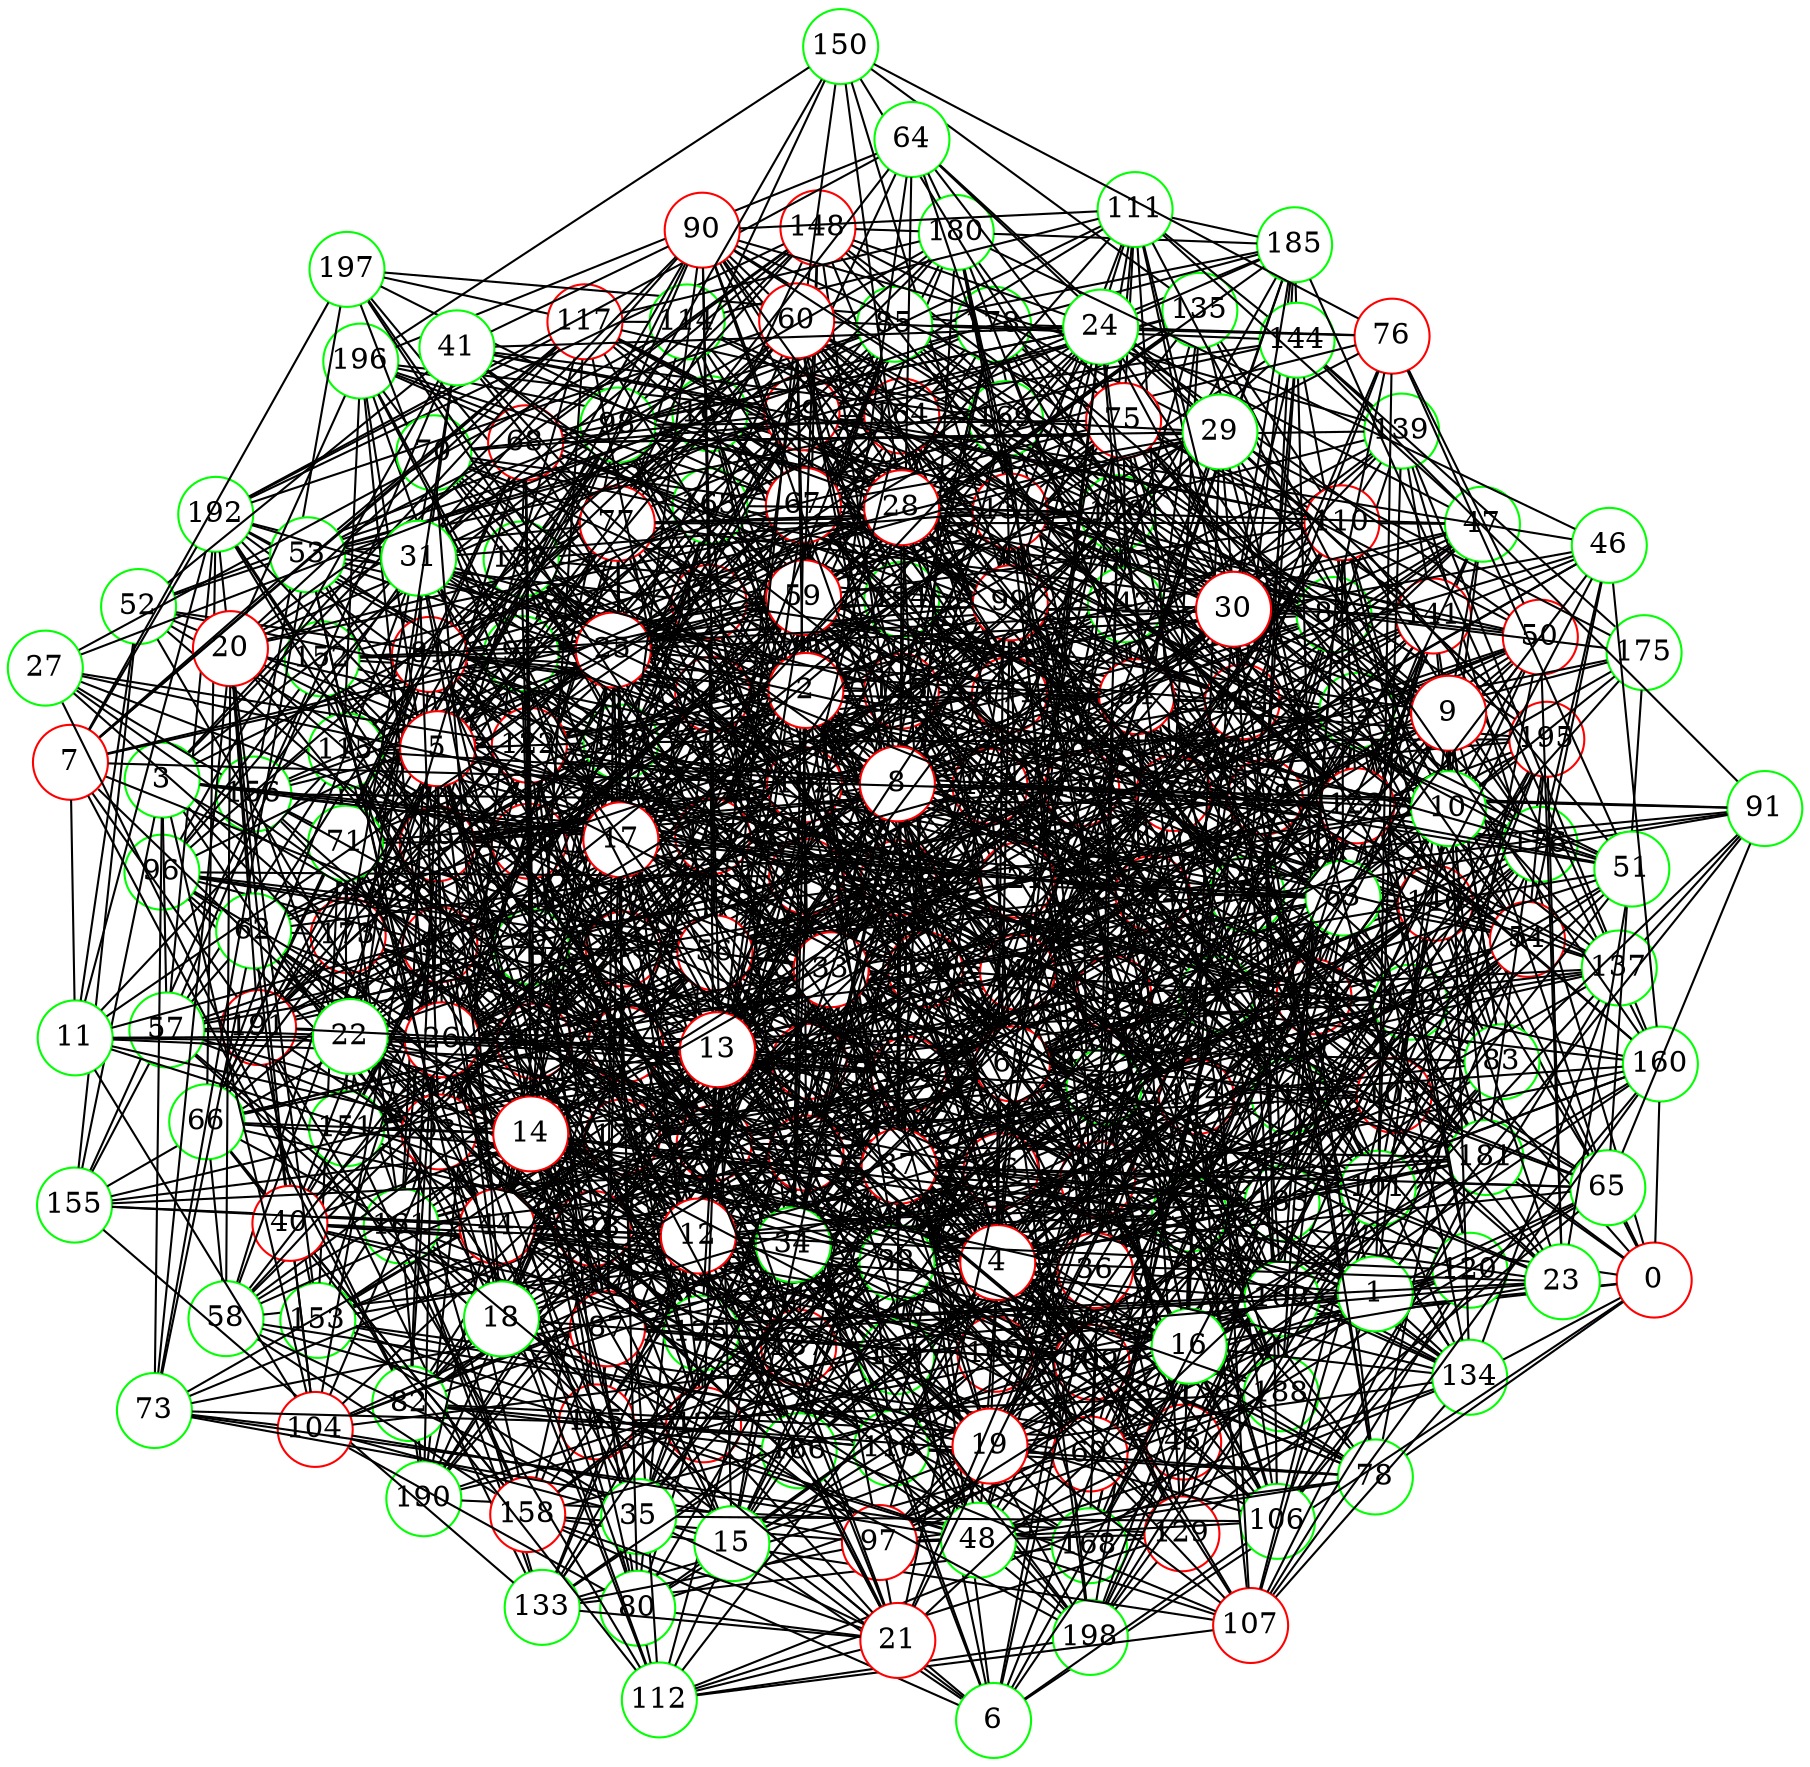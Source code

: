 graph {
graph ["layout"="fdp"]
node ["style"="filled","fillcolor"="white","fixedsize"="true","shape"="circle"]
"0" ["color"="red"]
"32" ["color"="green"]
"39" ["color"="green"]
"129" ["color"="red"]
"133" ["color"="green"]
"136" ["color"="red"]
"195" ["color"="red"]
"172" ["color"="red"]
"192" ["color"="green"]
"182" ["color"="red"]
"184" ["color"="red"]
"174" ["color"="red"]
"186" ["color"="red"]
"189" ["color"="green"]
"187" ["color"="red"]
"193" ["color"="red"]
"175" ["color"="green"]
"173" ["color"="red"]
"191" ["color"="red"]
"145" ["color"="red"]
"146" ["color"="red"]
"168" ["color"="green"]
"199" ["color"="red"]
"149" ["color"="red"]
"162" ["color"="red"]
"196" ["color"="green"]
"198" ["color"="green"]
"169" ["color"="green"]
"171" ["color"="red"]
"177" ["color"="red"]
"181" ["color"="green"]
"183" ["color"="green"]
"185" ["color"="green"]
"165" ["color"="red"]
"188" ["color"="green"]
"180" ["color"="green"]
"153" ["color"="green"]
"154" ["color"="green"]
"157" ["color"="red"]
"160" ["color"="green"]
"147" ["color"="green"]
"161" ["color"="green"]
"190" ["color"="green"]
"163" ["color"="green"]
"152" ["color"="green"]
"155" ["color"="green"]
"178" ["color"="green"]
"197" ["color"="green"]
"156" ["color"="green"]
"167" ["color"="green"]
"159" ["color"="green"]
"194" ["color"="green"]
"170" ["color"="green"]
"176" ["color"="green"]
"179" ["color"="red"]
"132" ["color"="red"]
"138" ["color"="green"]
"166" ["color"="green"]
"140" ["color"="red"]
"141" ["color"="red"]
"142" ["color"="green"]
"151" ["color"="green"]
"158" ["color"="red"]
"139" ["color"="green"]
"144" ["color"="green"]
"106" ["color"="green"]
"137" ["color"="green"]
"109" ["color"="red"]
"130" ["color"="green"]
"119" ["color"="red"]
"128" ["color"="red"]
"134" ["color"="green"]
"120" ["color"="green"]
"127" ["color"="red"]
"113" ["color"="red"]
"135" ["color"="green"]
"150" ["color"="green"]
"164" ["color"="red"]
"123" ["color"="red"]
"45" ["color"="red"]
"65" ["color"="green"]
"69" ["color"="red"]
"105" ["color"="red"]
"143" ["color"="red"]
"118" ["color"="green"]
"80" ["color"="green"]
"100" ["color"="red"]
"101" ["color"="green"]
"107" ["color"="red"]
"112" ["color"="green"]
"124" ["color"="red"]
"104" ["color"="red"]
"83" ["color"="green"]
"108" ["color"="green"]
"110" ["color"="red"]
"91" ["color"="green"]
"121" ["color"="red"]
"92" ["color"="red"]
"96" ["color"="green"]
"125" ["color"="green"]
"126" ["color"="red"]
"94" ["color"="red"]
"116" ["color"="green"]
"88" ["color"="green"]
"131" ["color"="red"]
"102" ["color"="red"]
"148" ["color"="red"]
"89" ["color"="red"]
"111" ["color"="green"]
"114" ["color"="green"]
"117" ["color"="red"]
"86" ["color"="red"]
"98" ["color"="green"]
"99" ["color"="red"]
"74" ["color"="green"]
"76" ["color"="red"]
"85" ["color"="green"]
"87" ["color"="red"]
"97" ["color"="red"]
"95" ["color"="green"]
"93" ["color"="red"]
"115" ["color"="green"]
"82" ["color"="green"]
"84" ["color"="red"]
"47" ["color"="green"]
"122" ["color"="red"]
"79" ["color"="red"]
"54" ["color"="red"]
"64" ["color"="green"]
"72" ["color"="green"]
"58" ["color"="green"]
"66" ["color"="green"]
"68" ["color"="red"]
"71" ["color"="green"]
"90" ["color"="red"]
"81" ["color"="red"]
"103" ["color"="red"]
"42" ["color"="red"]
"75" ["color"="red"]
"78" ["color"="green"]
"57" ["color"="green"]
"62" ["color"="green"]
"73" ["color"="green"]
"61" ["color"="red"]
"63" ["color"="green"]
"49" ["color"="red"]
"50" ["color"="red"]
"67" ["color"="red"]
"70" ["color"="green"]
"77" ["color"="red"]
"55" ["color"="red"]
"56" ["color"="red"]
"6" ["color"="green"]
"36" ["color"="red"]
"38" ["color"="green"]
"40" ["color"="red"]
"52" ["color"="green"]
"59" ["color"="red"]
"60" ["color"="red"]
"15" ["color"="green"]
"33" ["color"="red"]
"44" ["color"="red"]
"48" ["color"="green"]
"35" ["color"="green"]
"26" ["color"="red"]
"43" ["color"="red"]
"53" ["color"="green"]
"1" ["color"="green"]
"37" ["color"="red"]
"9" ["color"="red"]
"10" ["color"="green"]
"19" ["color"="red"]
"34" ["color"="green"]
"51" ["color"="green"]
"2" ["color"="red"]
"46" ["color"="green"]
"16" ["color"="green"]
"23" ["color"="green"]
"24" ["color"="green"]
"41" ["color"="green"]
"25" ["color"="red"]
"28" ["color"="red"]
"29" ["color"="green"]
"3" ["color"="green"]
"17" ["color"="red"]
"20" ["color"="red"]
"4" ["color"="red"]
"5" ["color"="red"]
"8" ["color"="red"]
"31" ["color"="green"]
"7" ["color"="red"]
"11" ["color"="green"]
"22" ["color"="green"]
"12" ["color"="red"]
"18" ["color"="green"]
"21" ["color"="red"]
"13" ["color"="red"]
"30" ["color"="red"]
"14" ["color"="red"]
"27" ["color"="green"]
"0" -- "32"
"0" -- "160"
"0" -- "130"
"0" -- "100"
"0" -- "132"
"0" -- "6"
"0" -- "134"
"0" -- "103"
"0" -- "43"
"0" -- "139"
"0" -- "78"
"0" -- "88"
"0" -- "159"
"32" -- "39"
"32" -- "42"
"32" -- "49"
"32" -- "177"
"32" -- "50"
"32" -- "83"
"32" -- "148"
"32" -- "117"
"32" -- "181"
"32" -- "118"
"32" -- "55"
"32" -- "119"
"32" -- "120"
"32" -- "184"
"32" -- "186"
"32" -- "126"
"39" -- "129"
"39" -- "132"
"39" -- "106"
"39" -- "172"
"39" -- "45"
"39" -- "47"
"39" -- "79"
"39" -- "143"
"39" -- "178"
"39" -- "54"
"39" -- "58"
"39" -- "127"
"129" -- "133"
"129" -- "198"
"129" -- "170"
"129" -- "174"
"129" -- "179"
"129" -- "186"
"129" -- "190"
"133" -- "136"
"133" -- "173"
"133" -- "145"
"133" -- "155"
"133" -- "156"
"133" -- "188"
"133" -- "159"
"133" -- "191"
"136" -- "195"
"136" -- "172"
"136" -- "174"
"136" -- "175"
"136" -- "184"
"172" -- "192"
"172" -- "182"
"182" -- "184"
"174" -- "186"
"174" -- "187"
"174" -- "189"
"186" -- "189"
"189" -- "192"
"189" -- "195"
"187" -- "193"
"187" -- "189"
"173" -- "191"
"145" -- "192"
"145" -- "146"
"145" -- "147"
"145" -- "152"
"145" -- "162"
"145" -- "178"
"145" -- "182"
"145" -- "188"
"145" -- "189"
"146" -- "168"
"146" -- "149"
"146" -- "184"
"146" -- "154"
"146" -- "186"
"146" -- "157"
"168" -- "199"
"168" -- "186"
"149" -- "162"
"149" -- "165"
"149" -- "174"
"149" -- "180"
"149" -- "153"
"162" -- "196"
"162" -- "198"
"162" -- "169"
"162" -- "177"
"162" -- "181"
"162" -- "185"
"169" -- "193"
"169" -- "171"
"171" -- "195"
"171" -- "189"
"177" -- "191"
"181" -- "195"
"181" -- "183"
"181" -- "186"
"183" -- "195"
"183" -- "198"
"183" -- "199"
"185" -- "199"
"185" -- "186"
"165" -- "188"
"180" -- "185"
"153" -- "196"
"153" -- "172"
"153" -- "184"
"153" -- "191"
"154" -- "181"
"154" -- "182"
"154" -- "188"
"157" -- "160"
"157" -- "165"
"157" -- "177"
"160" -- "162"
"160" -- "174"
"160" -- "183"
"147" -- "161"
"147" -- "162"
"147" -- "163"
"147" -- "168"
"147" -- "153"
"161" -- "171"
"161" -- "172"
"161" -- "190"
"190" -- "193"
"163" -- "173"
"163" -- "187"
"152" -- "161"
"152" -- "172"
"152" -- "182"
"152" -- "155"
"155" -- "172"
"178" -- "197"
"178" -- "181"
"178" -- "189"
"156" -- "197"
"156" -- "167"
"156" -- "187"
"167" -- "169"
"167" -- "171"
"167" -- "174"
"159" -- "194"
"194" -- "196"
"194" -- "199"
"170" -- "196"
"170" -- "176"
"170" -- "182"
"170" -- "186"
"176" -- "199"
"176" -- "177"
"179" -- "195"
"179" -- "197"
"179" -- "181"
"179" -- "187"
"132" -- "138"
"132" -- "139"
"132" -- "172"
"132" -- "141"
"132" -- "175"
"132" -- "185"
"132" -- "190"
"138" -- "193"
"138" -- "166"
"138" -- "170"
"138" -- "140"
"138" -- "174"
"138" -- "179"
"138" -- "185"
"138" -- "186"
"138" -- "157"
"138" -- "189"
"138" -- "190"
"138" -- "191"
"166" -- "171"
"166" -- "172"
"166" -- "174"
"166" -- "176"
"166" -- "182"
"166" -- "186"
"140" -- "194"
"140" -- "198"
"140" -- "141"
"140" -- "145"
"140" -- "151"
"140" -- "170"
"140" -- "177"
"140" -- "182"
"140" -- "189"
"141" -- "160"
"141" -- "163"
"141" -- "167"
"141" -- "142"
"141" -- "178"
"141" -- "181"
"141" -- "183"
"141" -- "186"
"142" -- "160"
"142" -- "165"
"142" -- "182"
"142" -- "152"
"151" -- "193"
"151" -- "184"
"151" -- "158"
"158" -- "161"
"158" -- "194"
"158" -- "179"
"139" -- "160"
"139" -- "141"
"139" -- "144"
"139" -- "177"
"139" -- "147"
"139" -- "157"
"144" -- "199"
"144" -- "175"
"144" -- "154"
"106" -- "160"
"106" -- "199"
"106" -- "137"
"106" -- "109"
"106" -- "113"
"106" -- "120"
"106" -- "184"
"137" -- "193"
"137" -- "194"
"137" -- "171"
"137" -- "172"
"137" -- "146"
"137" -- "184"
"137" -- "185"
"109" -- "161"
"109" -- "193"
"109" -- "130"
"109" -- "169"
"109" -- "172"
"109" -- "149"
"109" -- "119"
"109" -- "120"
"109" -- "189"
"130" -- "194"
"130" -- "198"
"130" -- "147"
"130" -- "179"
"130" -- "149"
"130" -- "182"
"119" -- "128"
"119" -- "161"
"119" -- "163"
"119" -- "132"
"119" -- "134"
"119" -- "167"
"119" -- "176"
"119" -- "180"
"119" -- "183"
"119" -- "188"
"128" -- "130"
"128" -- "166"
"128" -- "198"
"128" -- "173"
"128" -- "183"
"128" -- "155"
"128" -- "158"
"128" -- "190"
"134" -- "193"
"134" -- "137"
"134" -- "142"
"134" -- "179"
"134" -- "182"
"134" -- "183"
"134" -- "157"
"120" -- "144"
"120" -- "142"
"120" -- "127"
"127" -- "161"
"127" -- "165"
"127" -- "147"
"127" -- "184"
"127" -- "159"
"113" -- "128"
"113" -- "193"
"113" -- "194"
"113" -- "135"
"113" -- "199"
"113" -- "149"
"113" -- "151"
"113" -- "164"
"113" -- "170"
"113" -- "172"
"113" -- "181"
"113" -- "184"
"113" -- "123"
"135" -- "169"
"135" -- "145"
"135" -- "150"
"135" -- "184"
"135" -- "189"
"135" -- "159"
"150" -- "162"
"150" -- "196"
"164" -- "170"
"164" -- "171"
"164" -- "185"
"164" -- "188"
"164" -- "191"
"123" -- "132"
"123" -- "164"
"123" -- "134"
"123" -- "141"
"123" -- "178"
"123" -- "156"
"45" -- "65"
"45" -- "193"
"45" -- "195"
"45" -- "137"
"45" -- "74"
"45" -- "171"
"45" -- "108"
"45" -- "174"
"45" -- "82"
"45" -- "83"
"45" -- "121"
"45" -- "153"
"65" -- "129"
"65" -- "69"
"65" -- "105"
"65" -- "140"
"65" -- "175"
"65" -- "146"
"65" -- "86"
"65" -- "182"
"65" -- "91"
"69" -- "160"
"69" -- "167"
"69" -- "105"
"69" -- "80"
"69" -- "176"
"69" -- "116"
"69" -- "151"
"69" -- "88"
"69" -- "184"
"69" -- "157"
"69" -- "94"
"105" -- "164"
"105" -- "196"
"105" -- "109"
"105" -- "143"
"105" -- "113"
"105" -- "178"
"105" -- "180"
"105" -- "118"
"105" -- "182"
"143" -- "144"
"143" -- "177"
"143" -- "182"
"143" -- "151"
"143" -- "154"
"143" -- "191"
"118" -- "128"
"118" -- "163"
"118" -- "164"
"118" -- "198"
"118" -- "141"
"118" -- "119"
"80" -- "193"
"80" -- "100"
"80" -- "104"
"80" -- "105"
"80" -- "112"
"80" -- "83"
"80" -- "92"
"80" -- "126"
"100" -- "128"
"100" -- "101"
"100" -- "169"
"100" -- "147"
"100" -- "149"
"100" -- "118"
"100" -- "154"
"100" -- "190"
"101" -- "129"
"101" -- "195"
"101" -- "107"
"101" -- "140"
"101" -- "173"
"101" -- "176"
"101" -- "145"
"101" -- "154"
"107" -- "160"
"107" -- "134"
"107" -- "174"
"107" -- "112"
"107" -- "146"
"107" -- "147"
"107" -- "181"
"107" -- "120"
"107" -- "124"
"107" -- "157"
"107" -- "158"
"107" -- "159"
"112" -- "129"
"112" -- "134"
"112" -- "198"
"112" -- "172"
"112" -- "119"
"112" -- "124"
"112" -- "191"
"124" -- "194"
"124" -- "199"
"124" -- "170"
"124" -- "171"
"124" -- "174"
"124" -- "176"
"124" -- "146"
"124" -- "178"
"124" -- "152"
"104" -- "163"
"83" -- "132"
"83" -- "198"
"83" -- "169"
"83" -- "108"
"83" -- "141"
"83" -- "110"
"83" -- "174"
"83" -- "91"
"83" -- "187"
"83" -- "191"
"108" -- "130"
"108" -- "166"
"108" -- "140"
"108" -- "110"
"108" -- "174"
"108" -- "145"
"108" -- "179"
"108" -- "184"
"110" -- "135"
"110" -- "139"
"110" -- "140"
"110" -- "142"
"110" -- "176"
"110" -- "113"
"110" -- "146"
"110" -- "123"
"110" -- "127"
"91" -- "144"
"91" -- "132"
"91" -- "182"
"91" -- "199"
"91" -- "121"
"91" -- "137"
"121" -- "162"
"121" -- "146"
"121" -- "123"
"121" -- "156"
"121" -- "188"
"92" -- "96"
"92" -- "166"
"92" -- "105"
"92" -- "169"
"92" -- "142"
"92" -- "151"
"92" -- "153"
"92" -- "94"
"92" -- "191"
"96" -- "140"
"96" -- "143"
"96" -- "152"
"96" -- "125"
"96" -- "157"
"96" -- "159"
"125" -- "162"
"125" -- "133"
"125" -- "174"
"125" -- "146"
"125" -- "179"
"125" -- "126"
"125" -- "127"
"126" -- "129"
"126" -- "194"
"126" -- "196"
"126" -- "136"
"126" -- "142"
"126" -- "144"
"126" -- "179"
"126" -- "149"
"126" -- "187"
"94" -- "130"
"94" -- "166"
"94" -- "168"
"94" -- "105"
"94" -- "170"
"94" -- "173"
"94" -- "182"
"94" -- "154"
"94" -- "126"
"94" -- "190"
"94" -- "159"
"116" -- "165"
"116" -- "199"
"116" -- "141"
"116" -- "173"
"116" -- "176"
"116" -- "151"
"116" -- "120"
"116" -- "121"
"116" -- "191"
"88" -- "131"
"88" -- "102"
"88" -- "167"
"88" -- "175"
"88" -- "177"
"88" -- "148"
"88" -- "89"
"88" -- "188"
"131" -- "179"
"131" -- "180"
"131" -- "182"
"131" -- "188"
"102" -- "129"
"102" -- "143"
"102" -- "146"
"102" -- "148"
"102" -- "149"
"102" -- "154"
"102" -- "155"
"148" -- "192"
"148" -- "171"
"148" -- "175"
"148" -- "179"
"148" -- "180"
"89" -- "196"
"89" -- "135"
"89" -- "171"
"89" -- "110"
"89" -- "174"
"89" -- "111"
"89" -- "144"
"89" -- "180"
"89" -- "181"
"89" -- "154"
"89" -- "92"
"89" -- "191"
"111" -- "193"
"111" -- "162"
"111" -- "144"
"111" -- "113"
"111" -- "114"
"111" -- "149"
"111" -- "119"
"111" -- "121"
"111" -- "185"
"114" -- "161"
"114" -- "164"
"114" -- "117"
"114" -- "184"
"114" -- "138"
"114" -- "171"
"117" -- "192"
"117" -- "197"
"117" -- "199"
"117" -- "169"
"117" -- "171"
"117" -- "142"
"117" -- "176"
"117" -- "180"
"86" -- "98"
"86" -- "130"
"86" -- "102"
"86" -- "134"
"86" -- "199"
"86" -- "104"
"86" -- "106"
"86" -- "173"
"86" -- "175"
"86" -- "176"
"86" -- "146"
"86" -- "156"
"86" -- "158"
"98" -- "99"
"98" -- "131"
"98" -- "132"
"98" -- "136"
"98" -- "172"
"98" -- "148"
"98" -- "185"
"98" -- "126"
"99" -- "100"
"99" -- "101"
"99" -- "197"
"99" -- "167"
"99" -- "169"
"99" -- "138"
"99" -- "173"
"99" -- "111"
"99" -- "150"
"99" -- "121"
"99" -- "159"
"74" -- "130"
"74" -- "164"
"74" -- "168"
"74" -- "170"
"74" -- "76"
"74" -- "174"
"74" -- "179"
"74" -- "87"
"74" -- "186"
"74" -- "187"
"74" -- "93"
"74" -- "157"
"76" -- "178"
"76" -- "163"
"76" -- "85"
"76" -- "101"
"76" -- "150"
"76" -- "88"
"76" -- "184"
"85" -- "130"
"85" -- "195"
"85" -- "105"
"85" -- "177"
"85" -- "185"
"85" -- "123"
"85" -- "94"
"87" -- "96"
"87" -- "128"
"87" -- "97"
"87" -- "106"
"87" -- "171"
"87" -- "108"
"87" -- "109"
"87" -- "181"
"87" -- "189"
"87" -- "95"
"97" -- "129"
"97" -- "133"
"97" -- "166"
"97" -- "106"
"97" -- "108"
"97" -- "176"
"97" -- "181"
"97" -- "124"
"97" -- "188"
"97" -- "158"
"95" -- "194"
"95" -- "99"
"95" -- "163"
"95" -- "165"
"95" -- "170"
"95" -- "149"
"95" -- "182"
"95" -- "127"
"93" -- "128"
"93" -- "100"
"93" -- "196"
"93" -- "165"
"93" -- "168"
"93" -- "112"
"93" -- "115"
"93" -- "184"
"115" -- "128"
"115" -- "193"
"115" -- "131"
"115" -- "167"
"115" -- "199"
"115" -- "136"
"115" -- "171"
"115" -- "186"
"115" -- "125"
"82" -- "132"
"82" -- "102"
"82" -- "166"
"82" -- "136"
"82" -- "140"
"82" -- "172"
"82" -- "84"
"82" -- "116"
"82" -- "118"
"82" -- "92"
"82" -- "190"
"84" -- "130"
"84" -- "101"
"84" -- "145"
"84" -- "178"
"84" -- "147"
"84" -- "180"
"84" -- "118"
"84" -- "151"
"84" -- "185"
"84" -- "123"
"84" -- "159"
"47" -- "162"
"47" -- "136"
"47" -- "109"
"47" -- "110"
"47" -- "111"
"47" -- "113"
"47" -- "145"
"47" -- "146"
"47" -- "122"
"47" -- "94"
"122" -- "192"
"122" -- "197"
"122" -- "178"
"122" -- "151"
"122" -- "183"
"122" -- "184"
"122" -- "125"
"122" -- "126"
"122" -- "127"
"79" -- "192"
"79" -- "102"
"79" -- "166"
"79" -- "174"
"79" -- "83"
"79" -- "147"
"79" -- "179"
"79" -- "124"
"79" -- "93"
"79" -- "157"
"79" -- "159"
"54" -- "64"
"54" -- "97"
"54" -- "194"
"54" -- "131"
"54" -- "195"
"54" -- "165"
"54" -- "198"
"54" -- "135"
"54" -- "137"
"54" -- "106"
"54" -- "84"
"54" -- "119"
"54" -- "183"
"54" -- "122"
"54" -- "186"
"64" -- "192"
"64" -- "195"
"64" -- "180"
"64" -- "196"
"64" -- "72"
"64" -- "169"
"64" -- "141"
"64" -- "157"
"64" -- "79"
"72" -- "100"
"72" -- "198"
"72" -- "136"
"72" -- "138"
"72" -- "175"
"72" -- "116"
"72" -- "127"
"72" -- "191"
"58" -- "193"
"58" -- "66"
"58" -- "69"
"58" -- "165"
"58" -- "105"
"58" -- "81"
"58" -- "158"
"66" -- "192"
"66" -- "161"
"66" -- "98"
"66" -- "68"
"66" -- "173"
"66" -- "112"
"66" -- "81"
"66" -- "179"
"66" -- "149"
"66" -- "183"
"66" -- "158"
"68" -- "96"
"68" -- "162"
"68" -- "163"
"68" -- "71"
"68" -- "72"
"68" -- "138"
"68" -- "139"
"68" -- "147"
"68" -- "148"
"68" -- "85"
"71" -- "98"
"71" -- "195"
"71" -- "74"
"71" -- "109"
"71" -- "173"
"71" -- "112"
"71" -- "149"
"71" -- "151"
"71" -- "90"
"71" -- "94"
"71" -- "126"
"90" -- "194"
"90" -- "169"
"90" -- "139"
"90" -- "171"
"90" -- "173"
"90" -- "110"
"90" -- "111"
"90" -- "113"
"90" -- "177"
"90" -- "149"
"90" -- "152"
"90" -- "95"
"81" -- "161"
"81" -- "163"
"81" -- "102"
"81" -- "103"
"81" -- "143"
"81" -- "179"
"81" -- "84"
"81" -- "148"
"81" -- "180"
"81" -- "149"
"81" -- "122"
"103" -- "130"
"103" -- "195"
"103" -- "135"
"103" -- "137"
"103" -- "172"
"103" -- "145"
"103" -- "146"
"103" -- "118"
"103" -- "121"
"103" -- "187"
"103" -- "125"
"103" -- "157"
"103" -- "159"
"42" -- "192"
"42" -- "66"
"42" -- "68"
"42" -- "198"
"42" -- "72"
"42" -- "136"
"42" -- "75"
"42" -- "78"
"42" -- "79"
"42" -- "85"
"42" -- "156"
"42" -- "95"
"42" -- "165"
"42" -- "105"
"42" -- "57"
"42" -- "61"
"42" -- "125"
"42" -- "189"
"42" -- "190"
"42" -- "63"
"75" -- "98"
"75" -- "131"
"75" -- "136"
"75" -- "137"
"75" -- "108"
"75" -- "173"
"75" -- "142"
"75" -- "111"
"75" -- "176"
"75" -- "83"
"75" -- "121"
"75" -- "95"
"78" -- "97"
"78" -- "162"
"78" -- "165"
"78" -- "109"
"78" -- "116"
"78" -- "186"
"78" -- "124"
"57" -- "192"
"57" -- "165"
"57" -- "115"
"57" -- "121"
"57" -- "155"
"57" -- "93"
"57" -- "157"
"57" -- "62"
"57" -- "191"
"62" -- "99"
"62" -- "199"
"62" -- "104"
"62" -- "73"
"62" -- "76"
"62" -- "173"
"62" -- "81"
"62" -- "187"
"62" -- "124"
"62" -- "125"
"62" -- "126"
"73" -- "128"
"73" -- "97"
"73" -- "179"
"73" -- "104"
"73" -- "168"
"73" -- "127"
"61" -- "193"
"61" -- "132"
"61" -- "134"
"61" -- "198"
"61" -- "78"
"61" -- "146"
"61" -- "152"
"61" -- "92"
"61" -- "161"
"61" -- "98"
"61" -- "163"
"61" -- "164"
"61" -- "102"
"61" -- "103"
"61" -- "106"
"61" -- "114"
"61" -- "119"
"61" -- "185"
"61" -- "63"
"61" -- "127"
"63" -- "69"
"63" -- "136"
"63" -- "105"
"63" -- "74"
"63" -- "171"
"63" -- "110"
"63" -- "177"
"63" -- "179"
"63" -- "148"
"63" -- "182"
"63" -- "119"
"63" -- "151"
"63" -- "188"
"49" -- "192"
"49" -- "161"
"49" -- "162"
"49" -- "194"
"49" -- "132"
"49" -- "196"
"49" -- "102"
"49" -- "85"
"49" -- "117"
"49" -- "119"
"49" -- "88"
"49" -- "189"
"49" -- "94"
"49" -- "126"
"49" -- "190"
"49" -- "63"
"50" -- "98"
"50" -- "67"
"50" -- "100"
"50" -- "75"
"50" -- "76"
"50" -- "140"
"50" -- "77"
"50" -- "78"
"50" -- "79"
"50" -- "118"
"50" -- "119"
"50" -- "183"
"50" -- "184"
"67" -- "162"
"67" -- "164"
"67" -- "196"
"67" -- "70"
"67" -- "71"
"67" -- "169"
"67" -- "170"
"67" -- "115"
"67" -- "147"
"67" -- "116"
"67" -- "120"
"67" -- "90"
"67" -- "124"
"67" -- "189"
"70" -- "164"
"70" -- "77"
"70" -- "173"
"70" -- "142"
"70" -- "79"
"70" -- "146"
"70" -- "89"
"77" -- "131"
"77" -- "102"
"77" -- "170"
"77" -- "172"
"77" -- "173"
"77" -- "110"
"77" -- "179"
"77" -- "150"
"77" -- "183"
"77" -- "154"
"77" -- "93"
"77" -- "191"
"55" -- "160"
"55" -- "129"
"55" -- "162"
"55" -- "102"
"55" -- "134"
"55" -- "136"
"55" -- "169"
"55" -- "106"
"55" -- "170"
"55" -- "81"
"55" -- "145"
"55" -- "181"
"55" -- "56"
"55" -- "153"
"55" -- "124"
"55" -- "63"
"55" -- "95"
"56" -- "160"
"56" -- "101"
"56" -- "198"
"56" -- "105"
"56" -- "170"
"56" -- "141"
"56" -- "79"
"56" -- "177"
"56" -- "117"
"56" -- "150"
"56" -- "151"
"56" -- "58"
"56" -- "123"
"56" -- "92"
"56" -- "189"
"56" -- "94"
"56" -- "159"
"6" -- "36"
"6" -- "165"
"6" -- "38"
"6" -- "136"
"6" -- "106"
"6" -- "45"
"6" -- "15"
"6" -- "55"
"6" -- "183"
"6" -- "56"
"6" -- "57"
"6" -- "123"
"6" -- "189"
"6" -- "158"
"36" -- "160"
"36" -- "131"
"36" -- "102"
"36" -- "42"
"36" -- "175"
"36" -- "113"
"36" -- "179"
"36" -- "54"
"36" -- "118"
"36" -- "88"
"36" -- "121"
"36" -- "92"
"36" -- "93"
"36" -- "190"
"38" -- "65"
"38" -- "129"
"38" -- "162"
"38" -- "103"
"38" -- "40"
"38" -- "136"
"38" -- "73"
"38" -- "45"
"38" -- "173"
"38" -- "50"
"38" -- "52"
"38" -- "84"
"38" -- "149"
"38" -- "54"
"38" -- "86"
"38" -- "184"
"38" -- "59"
"40" -- "192"
"40" -- "104"
"40" -- "108"
"40" -- "143"
"40" -- "49"
"40" -- "89"
"40" -- "154"
"40" -- "92"
"40" -- "125"
"40" -- "158"
"40" -- "159"
"52" -- "178"
"52" -- "132"
"52" -- "85"
"52" -- "149"
"52" -- "56"
"52" -- "155"
"52" -- "157"
"59" -- "130"
"59" -- "135"
"59" -- "168"
"59" -- "106"
"59" -- "171"
"59" -- "110"
"59" -- "81"
"59" -- "84"
"59" -- "148"
"59" -- "185"
"59" -- "60"
"59" -- "92"
"59" -- "156"
"59" -- "125"
"59" -- "189"
"60" -- "96"
"60" -- "192"
"60" -- "193"
"60" -- "137"
"60" -- "170"
"60" -- "77"
"60" -- "144"
"60" -- "145"
"60" -- "115"
"60" -- "147"
"60" -- "179"
"60" -- "84"
"60" -- "88"
"60" -- "90"
"60" -- "154"
"60" -- "123"
"60" -- "189"
"60" -- "63"
"60" -- "95"
"15" -- "33"
"15" -- "161"
"15" -- "35"
"15" -- "100"
"15" -- "38"
"15" -- "42"
"15" -- "140"
"15" -- "109"
"15" -- "177"
"15" -- "115"
"15" -- "120"
"15" -- "184"
"15" -- "26"
"33" -- "96"
"33" -- "66"
"33" -- "68"
"33" -- "69"
"33" -- "70"
"33" -- "74"
"33" -- "107"
"33" -- "44"
"33" -- "108"
"33" -- "77"
"33" -- "79"
"33" -- "50"
"33" -- "178"
"33" -- "181"
"33" -- "121"
"33" -- "91"
"44" -- "193"
"44" -- "163"
"44" -- "168"
"44" -- "137"
"44" -- "109"
"44" -- "143"
"44" -- "48"
"44" -- "81"
"44" -- "52"
"44" -- "149"
"44" -- "55"
"44" -- "184"
"44" -- "92"
"44" -- "189"
"44" -- "62"
"44" -- "159"
"48" -- "130"
"48" -- "165"
"48" -- "134"
"48" -- "104"
"48" -- "136"
"48" -- "107"
"48" -- "77"
"48" -- "78"
"48" -- "113"
"48" -- "55"
"48" -- "56"
"48" -- "153"
"48" -- "188"
"48" -- "61"
"35" -- "104"
"35" -- "106"
"35" -- "140"
"35" -- "79"
"35" -- "113"
"35" -- "179"
"35" -- "153"
"35" -- "58"
"35" -- "154"
"35" -- "93"
"26" -- "128"
"26" -- "193"
"26" -- "132"
"26" -- "71"
"26" -- "140"
"26" -- "142"
"26" -- "79"
"26" -- "143"
"26" -- "80"
"26" -- "148"
"26" -- "149"
"26" -- "152"
"26" -- "89"
"26" -- "96"
"26" -- "33"
"26" -- "35"
"26" -- "99"
"26" -- "169"
"26" -- "42"
"26" -- "43"
"26" -- "172"
"26" -- "48"
"26" -- "58"
"26" -- "122"
"43" -- "130"
"43" -- "67"
"43" -- "139"
"43" -- "45"
"43" -- "173"
"43" -- "174"
"43" -- "48"
"43" -- "177"
"43" -- "53"
"43" -- "181"
"43" -- "183"
"43" -- "152"
"43" -- "122"
"43" -- "60"
"43" -- "188"
"43" -- "191"
"53" -- "68"
"53" -- "135"
"53" -- "72"
"53" -- "73"
"53" -- "77"
"53" -- "144"
"53" -- "145"
"53" -- "177"
"53" -- "117"
"53" -- "149"
"53" -- "89"
"53" -- "93"
"53" -- "157"
"53" -- "158"
"1" -- "65"
"1" -- "97"
"1" -- "36"
"1" -- "37"
"1" -- "104"
"1" -- "168"
"1" -- "9"
"1" -- "75"
"1" -- "139"
"1" -- "49"
"1" -- "179"
"1" -- "181"
"1" -- "122"
"1" -- "91"
"1" -- "125"
"37" -- "65"
"37" -- "136"
"37" -- "74"
"37" -- "78"
"37" -- "80"
"37" -- "147"
"37" -- "154"
"37" -- "155"
"37" -- "95"
"37" -- "159"
"37" -- "161"
"37" -- "100"
"37" -- "167"
"37" -- "104"
"37" -- "108"
"37" -- "109"
"37" -- "110"
"37" -- "49"
"37" -- "113"
"37" -- "180"
"37" -- "54"
"37" -- "183"
"9" -- "65"
"9" -- "131"
"9" -- "134"
"9" -- "39"
"9" -- "10"
"9" -- "140"
"9" -- "172"
"9" -- "142"
"9" -- "47"
"9" -- "48"
"9" -- "176"
"9" -- "113"
"9" -- "177"
"9" -- "114"
"9" -- "178"
"9" -- "83"
"9" -- "147"
"9" -- "179"
"9" -- "85"
"9" -- "90"
"10" -- "195"
"10" -- "132"
"10" -- "164"
"10" -- "101"
"10" -- "111"
"10" -- "143"
"10" -- "19"
"10" -- "51"
"10" -- "85"
"10" -- "186"
"10" -- "92"
"10" -- "61"
"10" -- "158"
"19" -- "161"
"19" -- "34"
"19" -- "37"
"19" -- "101"
"19" -- "134"
"19" -- "71"
"19" -- "42"
"19" -- "174"
"19" -- "114"
"19" -- "147"
"19" -- "181"
"19" -- "55"
"19" -- "153"
"19" -- "62"
"19" -- "159"
"34" -- "162"
"34" -- "67"
"34" -- "133"
"34" -- "198"
"34" -- "199"
"34" -- "40"
"34" -- "104"
"34" -- "169"
"34" -- "45"
"34" -- "141"
"34" -- "78"
"34" -- "81"
"34" -- "152"
"34" -- "121"
"34" -- "125"
"34" -- "157"
"51" -- "99"
"51" -- "101"
"51" -- "133"
"51" -- "171"
"51" -- "76"
"51" -- "140"
"51" -- "109"
"51" -- "110"
"51" -- "113"
"51" -- "149"
"51" -- "187"
"51" -- "61"
"2" -- "192"
"2" -- "34"
"2" -- "99"
"2" -- "36"
"2" -- "68"
"2" -- "38"
"2" -- "40"
"2" -- "10"
"2" -- "42"
"2" -- "170"
"2" -- "140"
"2" -- "46"
"2" -- "78"
"2" -- "174"
"2" -- "16"
"2" -- "81"
"2" -- "145"
"2" -- "117"
"2" -- "118"
"2" -- "24"
"2" -- "58"
"2" -- "122"
"2" -- "126"
"46" -- "160"
"46" -- "176"
"46" -- "113"
"46" -- "180"
"46" -- "54"
"46" -- "102"
"46" -- "168"
"46" -- "89"
"46" -- "141"
"46" -- "63"
"16" -- "160"
"16" -- "97"
"16" -- "131"
"16" -- "100"
"16" -- "134"
"16" -- "42"
"16" -- "44"
"16" -- "19"
"16" -- "180"
"16" -- "23"
"16" -- "55"
"16" -- "123"
"16" -- "93"
"16" -- "158"
"23" -- "33"
"23" -- "99"
"23" -- "195"
"23" -- "132"
"23" -- "50"
"23" -- "146"
"23" -- "51"
"23" -- "181"
"23" -- "182"
"23" -- "87"
"23" -- "187"
"23" -- "61"
"24" -- "128"
"24" -- "98"
"24" -- "68"
"24" -- "41"
"24" -- "171"
"24" -- "142"
"24" -- "174"
"24" -- "47"
"24" -- "50"
"24" -- "148"
"24" -- "54"
"24" -- "86"
"24" -- "25"
"24" -- "123"
"24" -- "28"
"24" -- "29"
"41" -- "96"
"41" -- "169"
"41" -- "77"
"41" -- "110"
"41" -- "145"
"41" -- "52"
"41" -- "55"
"41" -- "151"
"41" -- "57"
"41" -- "89"
"41" -- "90"
"41" -- "59"
"25" -- "32"
"25" -- "197"
"25" -- "70"
"25" -- "71"
"25" -- "199"
"25" -- "169"
"25" -- "138"
"25" -- "44"
"25" -- "79"
"25" -- "80"
"25" -- "118"
"25" -- "87"
"25" -- "88"
"25" -- "152"
"25" -- "59"
"25" -- "124"
"25" -- "127"
"28" -- "96"
"28" -- "163"
"28" -- "132"
"28" -- "37"
"28" -- "101"
"28" -- "167"
"28" -- "41"
"28" -- "47"
"28" -- "176"
"28" -- "51"
"28" -- "83"
"28" -- "179"
"28" -- "150"
"28" -- "90"
"28" -- "154"
"28" -- "156"
"29" -- "160"
"29" -- "97"
"29" -- "162"
"29" -- "67"
"29" -- "195"
"29" -- "68"
"29" -- "164"
"29" -- "102"
"29" -- "103"
"29" -- "140"
"29" -- "174"
"29" -- "143"
"29" -- "81"
"29" -- "152"
"3" -- "128"
"3" -- "98"
"3" -- "164"
"3" -- "165"
"3" -- "104"
"3" -- "73"
"3" -- "105"
"3" -- "17"
"3" -- "117"
"3" -- "182"
"3" -- "57"
"3" -- "90"
"3" -- "155"
"3" -- "124"
"17" -- "33"
"17" -- "129"
"17" -- "34"
"17" -- "131"
"17" -- "163"
"17" -- "196"
"17" -- "139"
"17" -- "172"
"17" -- "45"
"17" -- "81"
"17" -- "145"
"17" -- "179"
"17" -- "20"
"17" -- "24"
"17" -- "121"
"17" -- "90"
"17" -- "187"
"17" -- "124"
"17" -- "93"
"17" -- "125"
"17" -- "159"
"17" -- "191"
"20" -- "196"
"20" -- "73"
"20" -- "75"
"20" -- "178"
"20" -- "148"
"20" -- "180"
"20" -- "117"
"20" -- "153"
"20" -- "58"
"20" -- "187"
"20" -- "28"
"20" -- "124"
"20" -- "189"
"20" -- "62"
"20" -- "191"
"4" -- "5"
"4" -- "197"
"4" -- "134"
"4" -- "103"
"4" -- "8"
"4" -- "106"
"4" -- "141"
"4" -- "174"
"4" -- "143"
"4" -- "112"
"4" -- "146"
"4" -- "19"
"4" -- "147"
"4" -- "181"
"4" -- "86"
"4" -- "23"
"4" -- "183"
"4" -- "24"
"4" -- "57"
"4" -- "123"
"4" -- "93"
"4" -- "189"
"5" -- "64"
"5" -- "128"
"5" -- "192"
"5" -- "82"
"5" -- "85"
"5" -- "150"
"5" -- "87"
"5" -- "26"
"5" -- "92"
"5" -- "156"
"5" -- "98"
"5" -- "35"
"5" -- "166"
"5" -- "104"
"5" -- "43"
"5" -- "173"
"5" -- "177"
"5" -- "115"
"5" -- "180"
"5" -- "120"
"5" -- "121"
"5" -- "58"
"5" -- "122"
"5" -- "186"
"5" -- "189"
"8" -- "128"
"8" -- "65"
"8" -- "70"
"8" -- "72"
"8" -- "15"
"8" -- "86"
"8" -- "88"
"8" -- "26"
"8" -- "90"
"8" -- "29"
"8" -- "31"
"8" -- "95"
"8" -- "34"
"8" -- "35"
"8" -- "110"
"8" -- "47"
"8" -- "115"
"8" -- "54"
"8" -- "119"
"8" -- "57"
"8" -- "122"
"8" -- "186"
"8" -- "60"
"8" -- "190"
"31" -- "66"
"31" -- "131"
"31" -- "100"
"31" -- "132"
"31" -- "102"
"31" -- "140"
"31" -- "111"
"31" -- "145"
"31" -- "148"
"31" -- "87"
"31" -- "122"
"31" -- "156"
"31" -- "93"
"7" -- "192"
"7" -- "97"
"7" -- "197"
"7" -- "70"
"7" -- "72"
"7" -- "11"
"7" -- "113"
"7" -- "82"
"7" -- "53"
"7" -- "117"
"7" -- "59"
"7" -- "95"
"7" -- "191"
"11" -- "192"
"11" -- "177"
"11" -- "115"
"11" -- "36"
"11" -- "52"
"11" -- "132"
"11" -- "22"
"11" -- "104"
"11" -- "136"
"11" -- "12"
"11" -- "94"
"22" -- "97"
"22" -- "131"
"22" -- "68"
"22" -- "41"
"22" -- "42"
"22" -- "74"
"22" -- "106"
"22" -- "43"
"22" -- "145"
"22" -- "86"
"22" -- "119"
"22" -- "59"
"22" -- "187"
"12" -- "66"
"12" -- "162"
"12" -- "164"
"12" -- "133"
"12" -- "39"
"12" -- "136"
"12" -- "44"
"12" -- "172"
"12" -- "174"
"12" -- "16"
"12" -- "81"
"12" -- "18"
"12" -- "21"
"12" -- "181"
"12" -- "120"
"12" -- "186"
"12" -- "59"
"12" -- "155"
"12" -- "28"
"12" -- "95"
"18" -- "70"
"18" -- "198"
"18" -- "107"
"18" -- "109"
"18" -- "143"
"18" -- "49"
"18" -- "85"
"18" -- "22"
"18" -- "86"
"18" -- "121"
"18" -- "26"
"18" -- "123"
"18" -- "93"
"18" -- "94"
"21" -- "32"
"21" -- "97"
"21" -- "161"
"21" -- "35"
"21" -- "101"
"21" -- "133"
"21" -- "166"
"21" -- "72"
"21" -- "43"
"21" -- "143"
"21" -- "80"
"21" -- "112"
"21" -- "86"
"21" -- "88"
"21" -- "158"
"21" -- "127"
"13" -- "99"
"13" -- "196"
"13" -- "37"
"13" -- "69"
"13" -- "102"
"13" -- "104"
"13" -- "136"
"13" -- "170"
"13" -- "108"
"13" -- "45"
"13" -- "109"
"13" -- "46"
"13" -- "47"
"13" -- "79"
"13" -- "183"
"13" -- "153"
"13" -- "155"
"13" -- "124"
"13" -- "156"
"13" -- "125"
"13" -- "157"
"13" -- "30"
"13" -- "127"
"13" -- "191"
"30" -- "128"
"30" -- "131"
"30" -- "39"
"30" -- "169"
"30" -- "108"
"30" -- "78"
"30" -- "110"
"30" -- "79"
"30" -- "111"
"30" -- "144"
"30" -- "180"
"30" -- "119"
"30" -- "152"
"30" -- "185"
"30" -- "126"
"14" -- "128"
"14" -- "66"
"14" -- "194"
"14" -- "35"
"14" -- "68"
"14" -- "39"
"14" -- "71"
"14" -- "42"
"14" -- "44"
"14" -- "141"
"14" -- "80"
"14" -- "117"
"14" -- "23"
"14" -- "119"
"14" -- "151"
"14" -- "25"
"14" -- "58"
"14" -- "188"
"14" -- "30"
"14" -- "31"
"27" -- "33"
"27" -- "82"
"27" -- "114"
"27" -- "167"
"27" -- "121"
"27" -- "122"
"27" -- "43"
"27" -- "156"
"27" -- "173"
}